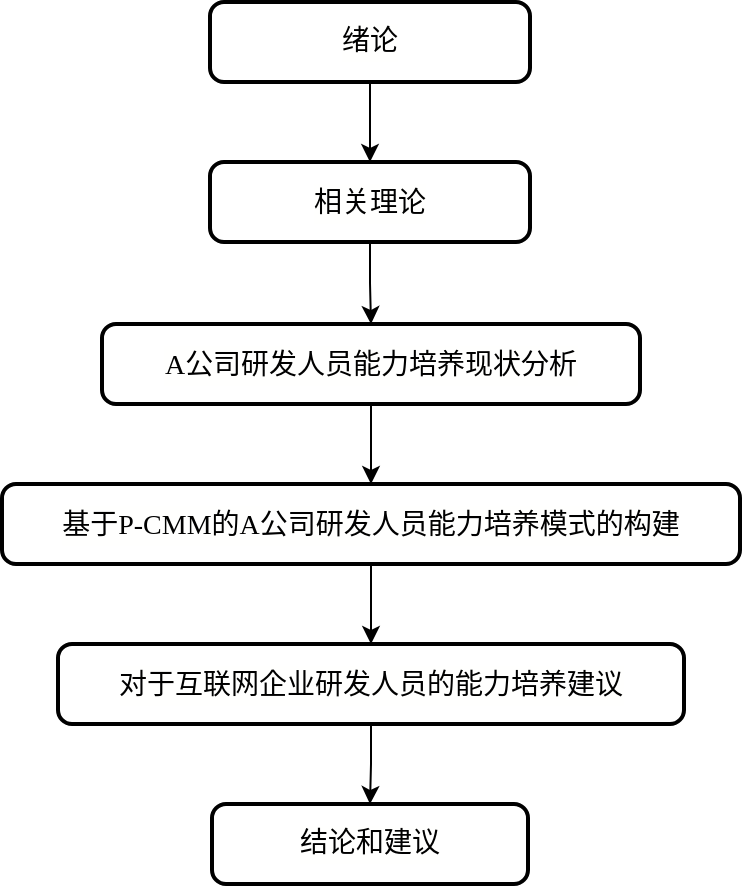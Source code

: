 <mxfile version="26.2.13">
  <diagram id="C5RBs43oDa-KdzZeNtuy" name="Page-1">
    <mxGraphModel dx="1030" dy="478" grid="1" gridSize="10" guides="1" tooltips="1" connect="1" arrows="1" fold="1" page="1" pageScale="1" pageWidth="827" pageHeight="1169" math="0" shadow="0">
      <root>
        <mxCell id="WIyWlLk6GJQsqaUBKTNV-0" />
        <mxCell id="WIyWlLk6GJQsqaUBKTNV-1" parent="WIyWlLk6GJQsqaUBKTNV-0" />
        <mxCell id="O_he93ySYUVRArU04d9i-54" value="" style="edgeStyle=orthogonalEdgeStyle;rounded=0;orthogonalLoop=1;jettySize=auto;html=1;" parent="WIyWlLk6GJQsqaUBKTNV-1" source="O_he93ySYUVRArU04d9i-20" target="O_he93ySYUVRArU04d9i-52" edge="1">
          <mxGeometry relative="1" as="geometry" />
        </mxCell>
        <mxCell id="O_he93ySYUVRArU04d9i-20" value="&lt;div style=&quot;background-color: rgb(255, 255, 254); font-family: Consolas, &amp;quot;Courier New&amp;quot;, monospace; font-size: 14px; line-height: 19px; white-space: pre;&quot;&gt;&lt;span&gt;&lt;font style=&quot;color: rgb(0, 0, 0);&quot;&gt;绪论&lt;/font&gt;&lt;/span&gt;&lt;/div&gt;" style="rounded=1;whiteSpace=wrap;html=1;absoluteArcSize=1;arcSize=14;strokeWidth=2;" parent="WIyWlLk6GJQsqaUBKTNV-1" vertex="1">
          <mxGeometry x="320" y="40" width="160" height="40" as="geometry" />
        </mxCell>
        <mxCell id="O_he93ySYUVRArU04d9i-44" value="" style="edgeStyle=orthogonalEdgeStyle;rounded=0;orthogonalLoop=1;jettySize=auto;html=1;" parent="WIyWlLk6GJQsqaUBKTNV-1" source="O_he93ySYUVRArU04d9i-37" target="O_he93ySYUVRArU04d9i-38" edge="1">
          <mxGeometry relative="1" as="geometry" />
        </mxCell>
        <mxCell id="O_he93ySYUVRArU04d9i-37" value="&lt;div style=&quot;background-color: rgb(255, 255, 254); font-family: Consolas, &amp;quot;Courier New&amp;quot;, monospace; font-size: 14px; line-height: 19px; white-space: pre;&quot;&gt;&lt;p class=&quot;MsoNormal&quot;&gt;&lt;span style=&quot;mso-spacerun:&#39;yes&#39;;font-family:宋体;font-size:10.5pt;&lt;br/&gt;mso-font-kerning:1.0pt;&quot;&gt;&lt;font face=&quot;宋体&quot;&gt;基于&lt;/font&gt;&lt;font face=&quot;Times New Roman&quot;&gt;P-CMM&lt;/font&gt;&lt;font face=&quot;宋体&quot;&gt;的&lt;/font&gt;&lt;font face=&quot;Times New Roman&quot;&gt;A&lt;/font&gt;&lt;font face=&quot;宋体&quot;&gt;公司研发人员能力培养模式的构建&lt;/font&gt;&lt;/span&gt;&lt;/p&gt;&lt;/div&gt;" style="rounded=1;whiteSpace=wrap;html=1;absoluteArcSize=1;arcSize=14;strokeWidth=2;" parent="WIyWlLk6GJQsqaUBKTNV-1" vertex="1">
          <mxGeometry x="216" y="281" width="369" height="40" as="geometry" />
        </mxCell>
        <mxCell id="O_he93ySYUVRArU04d9i-46" value="" style="edgeStyle=orthogonalEdgeStyle;rounded=0;orthogonalLoop=1;jettySize=auto;html=1;" parent="WIyWlLk6GJQsqaUBKTNV-1" source="O_he93ySYUVRArU04d9i-38" target="O_he93ySYUVRArU04d9i-45" edge="1">
          <mxGeometry relative="1" as="geometry" />
        </mxCell>
        <mxCell id="O_he93ySYUVRArU04d9i-38" value="&lt;div style=&quot;background-color: rgb(255, 255, 254); font-family: Consolas, &amp;quot;Courier New&amp;quot;, monospace; font-size: 14px; line-height: 19px; white-space: pre;&quot;&gt;&lt;p class=&quot;MsoNormal&quot;&gt;&lt;span style=&quot;mso-spacerun:&#39;yes&#39;;font-family:宋体;font-size:10.5pt;&lt;br/&gt;mso-font-kerning:1.0pt;&quot;&gt;对于互联网企业研发人员的能力培养建议&lt;/span&gt;&lt;/p&gt;&lt;/div&gt;" style="rounded=1;whiteSpace=wrap;html=1;absoluteArcSize=1;arcSize=14;strokeWidth=2;" parent="WIyWlLk6GJQsqaUBKTNV-1" vertex="1">
          <mxGeometry x="244" y="361" width="313" height="40" as="geometry" />
        </mxCell>
        <mxCell id="O_he93ySYUVRArU04d9i-45" value="&lt;div style=&quot;background-color: rgb(255, 255, 254); font-family: Consolas, &amp;quot;Courier New&amp;quot;, monospace; font-size: 14px; line-height: 19px; white-space: pre;&quot;&gt;&lt;div style=&quot;line-height: 19px;&quot;&gt;&lt;span style=&quot;&quot;&gt;结论和建议&lt;/span&gt;&lt;/div&gt;&lt;/div&gt;" style="rounded=1;whiteSpace=wrap;html=1;absoluteArcSize=1;arcSize=14;strokeWidth=2;fontColor=#000000;" parent="WIyWlLk6GJQsqaUBKTNV-1" vertex="1">
          <mxGeometry x="321" y="441" width="158" height="40" as="geometry" />
        </mxCell>
        <mxCell id="O_he93ySYUVRArU04d9i-50" value="" style="edgeStyle=orthogonalEdgeStyle;rounded=0;orthogonalLoop=1;jettySize=auto;html=1;" parent="WIyWlLk6GJQsqaUBKTNV-1" source="O_he93ySYUVRArU04d9i-47" target="O_he93ySYUVRArU04d9i-37" edge="1">
          <mxGeometry relative="1" as="geometry" />
        </mxCell>
        <mxCell id="O_he93ySYUVRArU04d9i-47" value="&lt;div style=&quot;background-color: rgb(255, 255, 254); font-family: Consolas, &amp;quot;Courier New&amp;quot;, monospace; font-size: 14px; line-height: 19px; white-space: pre;&quot;&gt;&lt;p class=&quot;MsoNormal&quot;&gt;&lt;span style=&quot;mso-spacerun:&#39;yes&#39;;font-family:宋体;font-size:10.5pt;&lt;br/&gt;mso-font-kerning:1.0pt;&quot;&gt;&lt;font face=&quot;Times New Roman&quot;&gt;A&lt;/font&gt;&lt;font face=&quot;宋体&quot;&gt;公司研发人员能力培养现状分析&lt;/font&gt;&lt;/span&gt;&lt;/p&gt;&lt;/div&gt;" style="rounded=1;whiteSpace=wrap;html=1;absoluteArcSize=1;arcSize=14;strokeWidth=2;" parent="WIyWlLk6GJQsqaUBKTNV-1" vertex="1">
          <mxGeometry x="266" y="201" width="269" height="40" as="geometry" />
        </mxCell>
        <mxCell id="O_he93ySYUVRArU04d9i-53" value="" style="edgeStyle=orthogonalEdgeStyle;rounded=0;orthogonalLoop=1;jettySize=auto;html=1;" parent="WIyWlLk6GJQsqaUBKTNV-1" source="O_he93ySYUVRArU04d9i-52" target="O_he93ySYUVRArU04d9i-47" edge="1">
          <mxGeometry relative="1" as="geometry" />
        </mxCell>
        <mxCell id="O_he93ySYUVRArU04d9i-52" value="&lt;div style=&quot;background-color: rgb(255, 255, 254); font-family: Consolas, &amp;quot;Courier New&amp;quot;, monospace; font-size: 14px; line-height: 19px; white-space: pre;&quot;&gt;&lt;p class=&quot;MsoNormal&quot;&gt;&lt;span style=&quot;mso-spacerun:&#39;yes&#39;;font-family:宋体;font-size:10.5pt;&lt;br/&gt;mso-font-kerning:1.0pt;&quot;&gt;相关理论&lt;/span&gt;&lt;/p&gt;&lt;/div&gt;" style="rounded=1;whiteSpace=wrap;html=1;absoluteArcSize=1;arcSize=14;strokeWidth=2;" parent="WIyWlLk6GJQsqaUBKTNV-1" vertex="1">
          <mxGeometry x="320" y="120" width="160" height="40" as="geometry" />
        </mxCell>
      </root>
    </mxGraphModel>
  </diagram>
</mxfile>
